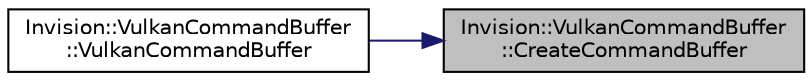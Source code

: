 digraph "Invision::VulkanCommandBuffer::CreateCommandBuffer"
{
 // LATEX_PDF_SIZE
  edge [fontname="Helvetica",fontsize="10",labelfontname="Helvetica",labelfontsize="10"];
  node [fontname="Helvetica",fontsize="10",shape=record];
  rankdir="RL";
  Node1 [label="Invision::VulkanCommandBuffer\l::CreateCommandBuffer",height=0.2,width=0.4,color="black", fillcolor="grey75", style="filled", fontcolor="black",tooltip=" "];
  Node1 -> Node2 [dir="back",color="midnightblue",fontsize="10",style="solid",fontname="Helvetica"];
  Node2 [label="Invision::VulkanCommandBuffer\l::VulkanCommandBuffer",height=0.2,width=0.4,color="black", fillcolor="white", style="filled",URL="$class_invision_1_1_vulkan_command_buffer.html#a12a6167b67fa32ee761f9a744517ef6b",tooltip=" "];
}
